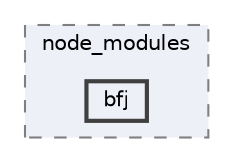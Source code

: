 digraph "pkiclassroomrescheduler/src/main/frontend/node_modules/bfj"
{
 // LATEX_PDF_SIZE
  bgcolor="transparent";
  edge [fontname=Helvetica,fontsize=10,labelfontname=Helvetica,labelfontsize=10];
  node [fontname=Helvetica,fontsize=10,shape=box,height=0.2,width=0.4];
  compound=true
  subgraph clusterdir_72953eda66ccb3a2722c28e1c3e6c23b {
    graph [ bgcolor="#edf0f7", pencolor="grey50", label="node_modules", fontname=Helvetica,fontsize=10 style="filled,dashed", URL="dir_72953eda66ccb3a2722c28e1c3e6c23b.html",tooltip=""]
  dir_035b23d41465b4c42546efec6d55fc03 [label="bfj", fillcolor="#edf0f7", color="grey25", style="filled,bold", URL="dir_035b23d41465b4c42546efec6d55fc03.html",tooltip=""];
  }
}
